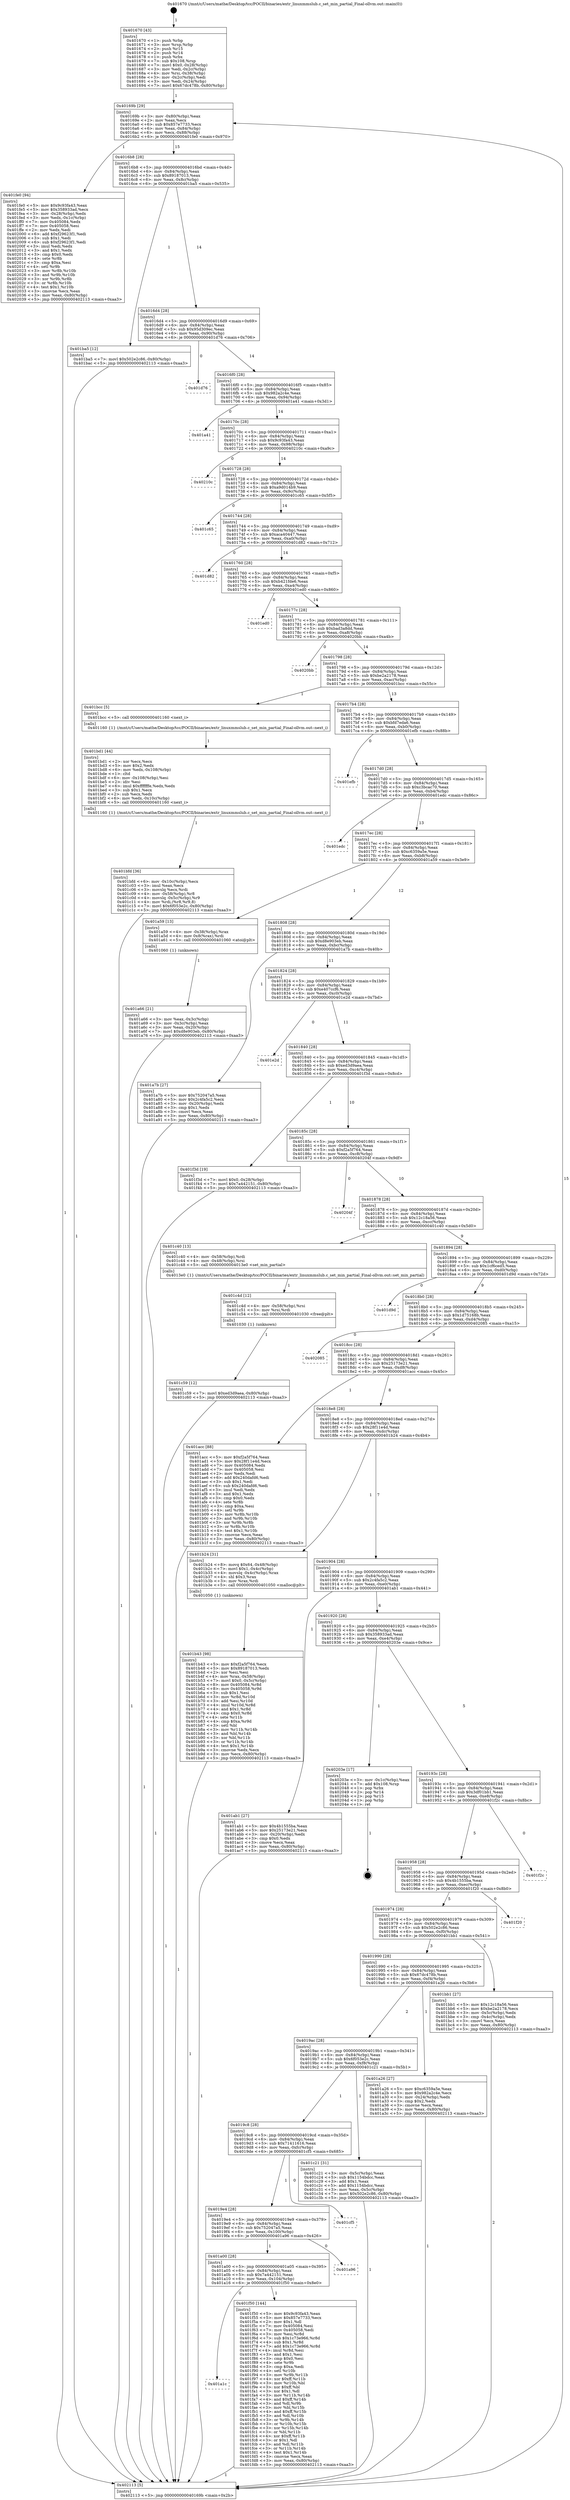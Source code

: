 digraph "0x401670" {
  label = "0x401670 (/mnt/c/Users/mathe/Desktop/tcc/POCII/binaries/extr_linuxmmslub.c_set_min_partial_Final-ollvm.out::main(0))"
  labelloc = "t"
  node[shape=record]

  Entry [label="",width=0.3,height=0.3,shape=circle,fillcolor=black,style=filled]
  "0x40169b" [label="{
     0x40169b [29]\l
     | [instrs]\l
     &nbsp;&nbsp;0x40169b \<+3\>: mov -0x80(%rbp),%eax\l
     &nbsp;&nbsp;0x40169e \<+2\>: mov %eax,%ecx\l
     &nbsp;&nbsp;0x4016a0 \<+6\>: sub $0x857e7733,%ecx\l
     &nbsp;&nbsp;0x4016a6 \<+6\>: mov %eax,-0x84(%rbp)\l
     &nbsp;&nbsp;0x4016ac \<+6\>: mov %ecx,-0x88(%rbp)\l
     &nbsp;&nbsp;0x4016b2 \<+6\>: je 0000000000401fe0 \<main+0x970\>\l
  }"]
  "0x401fe0" [label="{
     0x401fe0 [94]\l
     | [instrs]\l
     &nbsp;&nbsp;0x401fe0 \<+5\>: mov $0x9c93fa43,%eax\l
     &nbsp;&nbsp;0x401fe5 \<+5\>: mov $0x358933ad,%ecx\l
     &nbsp;&nbsp;0x401fea \<+3\>: mov -0x28(%rbp),%edx\l
     &nbsp;&nbsp;0x401fed \<+3\>: mov %edx,-0x1c(%rbp)\l
     &nbsp;&nbsp;0x401ff0 \<+7\>: mov 0x405084,%edx\l
     &nbsp;&nbsp;0x401ff7 \<+7\>: mov 0x405058,%esi\l
     &nbsp;&nbsp;0x401ffe \<+2\>: mov %edx,%edi\l
     &nbsp;&nbsp;0x402000 \<+6\>: add $0xf29623f1,%edi\l
     &nbsp;&nbsp;0x402006 \<+3\>: sub $0x1,%edi\l
     &nbsp;&nbsp;0x402009 \<+6\>: sub $0xf29623f1,%edi\l
     &nbsp;&nbsp;0x40200f \<+3\>: imul %edi,%edx\l
     &nbsp;&nbsp;0x402012 \<+3\>: and $0x1,%edx\l
     &nbsp;&nbsp;0x402015 \<+3\>: cmp $0x0,%edx\l
     &nbsp;&nbsp;0x402018 \<+4\>: sete %r8b\l
     &nbsp;&nbsp;0x40201c \<+3\>: cmp $0xa,%esi\l
     &nbsp;&nbsp;0x40201f \<+4\>: setl %r9b\l
     &nbsp;&nbsp;0x402023 \<+3\>: mov %r8b,%r10b\l
     &nbsp;&nbsp;0x402026 \<+3\>: and %r9b,%r10b\l
     &nbsp;&nbsp;0x402029 \<+3\>: xor %r9b,%r8b\l
     &nbsp;&nbsp;0x40202c \<+3\>: or %r8b,%r10b\l
     &nbsp;&nbsp;0x40202f \<+4\>: test $0x1,%r10b\l
     &nbsp;&nbsp;0x402033 \<+3\>: cmovne %ecx,%eax\l
     &nbsp;&nbsp;0x402036 \<+3\>: mov %eax,-0x80(%rbp)\l
     &nbsp;&nbsp;0x402039 \<+5\>: jmp 0000000000402113 \<main+0xaa3\>\l
  }"]
  "0x4016b8" [label="{
     0x4016b8 [28]\l
     | [instrs]\l
     &nbsp;&nbsp;0x4016b8 \<+5\>: jmp 00000000004016bd \<main+0x4d\>\l
     &nbsp;&nbsp;0x4016bd \<+6\>: mov -0x84(%rbp),%eax\l
     &nbsp;&nbsp;0x4016c3 \<+5\>: sub $0x89187013,%eax\l
     &nbsp;&nbsp;0x4016c8 \<+6\>: mov %eax,-0x8c(%rbp)\l
     &nbsp;&nbsp;0x4016ce \<+6\>: je 0000000000401ba5 \<main+0x535\>\l
  }"]
  Exit [label="",width=0.3,height=0.3,shape=circle,fillcolor=black,style=filled,peripheries=2]
  "0x401ba5" [label="{
     0x401ba5 [12]\l
     | [instrs]\l
     &nbsp;&nbsp;0x401ba5 \<+7\>: movl $0x502e2c86,-0x80(%rbp)\l
     &nbsp;&nbsp;0x401bac \<+5\>: jmp 0000000000402113 \<main+0xaa3\>\l
  }"]
  "0x4016d4" [label="{
     0x4016d4 [28]\l
     | [instrs]\l
     &nbsp;&nbsp;0x4016d4 \<+5\>: jmp 00000000004016d9 \<main+0x69\>\l
     &nbsp;&nbsp;0x4016d9 \<+6\>: mov -0x84(%rbp),%eax\l
     &nbsp;&nbsp;0x4016df \<+5\>: sub $0x95d309ec,%eax\l
     &nbsp;&nbsp;0x4016e4 \<+6\>: mov %eax,-0x90(%rbp)\l
     &nbsp;&nbsp;0x4016ea \<+6\>: je 0000000000401d76 \<main+0x706\>\l
  }"]
  "0x401a1c" [label="{
     0x401a1c\l
  }", style=dashed]
  "0x401d76" [label="{
     0x401d76\l
  }", style=dashed]
  "0x4016f0" [label="{
     0x4016f0 [28]\l
     | [instrs]\l
     &nbsp;&nbsp;0x4016f0 \<+5\>: jmp 00000000004016f5 \<main+0x85\>\l
     &nbsp;&nbsp;0x4016f5 \<+6\>: mov -0x84(%rbp),%eax\l
     &nbsp;&nbsp;0x4016fb \<+5\>: sub $0x982a2c4e,%eax\l
     &nbsp;&nbsp;0x401700 \<+6\>: mov %eax,-0x94(%rbp)\l
     &nbsp;&nbsp;0x401706 \<+6\>: je 0000000000401a41 \<main+0x3d1\>\l
  }"]
  "0x401f50" [label="{
     0x401f50 [144]\l
     | [instrs]\l
     &nbsp;&nbsp;0x401f50 \<+5\>: mov $0x9c93fa43,%eax\l
     &nbsp;&nbsp;0x401f55 \<+5\>: mov $0x857e7733,%ecx\l
     &nbsp;&nbsp;0x401f5a \<+2\>: mov $0x1,%dl\l
     &nbsp;&nbsp;0x401f5c \<+7\>: mov 0x405084,%esi\l
     &nbsp;&nbsp;0x401f63 \<+7\>: mov 0x405058,%edi\l
     &nbsp;&nbsp;0x401f6a \<+3\>: mov %esi,%r8d\l
     &nbsp;&nbsp;0x401f6d \<+7\>: sub $0x1c73e966,%r8d\l
     &nbsp;&nbsp;0x401f74 \<+4\>: sub $0x1,%r8d\l
     &nbsp;&nbsp;0x401f78 \<+7\>: add $0x1c73e966,%r8d\l
     &nbsp;&nbsp;0x401f7f \<+4\>: imul %r8d,%esi\l
     &nbsp;&nbsp;0x401f83 \<+3\>: and $0x1,%esi\l
     &nbsp;&nbsp;0x401f86 \<+3\>: cmp $0x0,%esi\l
     &nbsp;&nbsp;0x401f89 \<+4\>: sete %r9b\l
     &nbsp;&nbsp;0x401f8d \<+3\>: cmp $0xa,%edi\l
     &nbsp;&nbsp;0x401f90 \<+4\>: setl %r10b\l
     &nbsp;&nbsp;0x401f94 \<+3\>: mov %r9b,%r11b\l
     &nbsp;&nbsp;0x401f97 \<+4\>: xor $0xff,%r11b\l
     &nbsp;&nbsp;0x401f9b \<+3\>: mov %r10b,%bl\l
     &nbsp;&nbsp;0x401f9e \<+3\>: xor $0xff,%bl\l
     &nbsp;&nbsp;0x401fa1 \<+3\>: xor $0x1,%dl\l
     &nbsp;&nbsp;0x401fa4 \<+3\>: mov %r11b,%r14b\l
     &nbsp;&nbsp;0x401fa7 \<+4\>: and $0xff,%r14b\l
     &nbsp;&nbsp;0x401fab \<+3\>: and %dl,%r9b\l
     &nbsp;&nbsp;0x401fae \<+3\>: mov %bl,%r15b\l
     &nbsp;&nbsp;0x401fb1 \<+4\>: and $0xff,%r15b\l
     &nbsp;&nbsp;0x401fb5 \<+3\>: and %dl,%r10b\l
     &nbsp;&nbsp;0x401fb8 \<+3\>: or %r9b,%r14b\l
     &nbsp;&nbsp;0x401fbb \<+3\>: or %r10b,%r15b\l
     &nbsp;&nbsp;0x401fbe \<+3\>: xor %r15b,%r14b\l
     &nbsp;&nbsp;0x401fc1 \<+3\>: or %bl,%r11b\l
     &nbsp;&nbsp;0x401fc4 \<+4\>: xor $0xff,%r11b\l
     &nbsp;&nbsp;0x401fc8 \<+3\>: or $0x1,%dl\l
     &nbsp;&nbsp;0x401fcb \<+3\>: and %dl,%r11b\l
     &nbsp;&nbsp;0x401fce \<+3\>: or %r11b,%r14b\l
     &nbsp;&nbsp;0x401fd1 \<+4\>: test $0x1,%r14b\l
     &nbsp;&nbsp;0x401fd5 \<+3\>: cmovne %ecx,%eax\l
     &nbsp;&nbsp;0x401fd8 \<+3\>: mov %eax,-0x80(%rbp)\l
     &nbsp;&nbsp;0x401fdb \<+5\>: jmp 0000000000402113 \<main+0xaa3\>\l
  }"]
  "0x401a41" [label="{
     0x401a41\l
  }", style=dashed]
  "0x40170c" [label="{
     0x40170c [28]\l
     | [instrs]\l
     &nbsp;&nbsp;0x40170c \<+5\>: jmp 0000000000401711 \<main+0xa1\>\l
     &nbsp;&nbsp;0x401711 \<+6\>: mov -0x84(%rbp),%eax\l
     &nbsp;&nbsp;0x401717 \<+5\>: sub $0x9c93fa43,%eax\l
     &nbsp;&nbsp;0x40171c \<+6\>: mov %eax,-0x98(%rbp)\l
     &nbsp;&nbsp;0x401722 \<+6\>: je 000000000040210c \<main+0xa9c\>\l
  }"]
  "0x401a00" [label="{
     0x401a00 [28]\l
     | [instrs]\l
     &nbsp;&nbsp;0x401a00 \<+5\>: jmp 0000000000401a05 \<main+0x395\>\l
     &nbsp;&nbsp;0x401a05 \<+6\>: mov -0x84(%rbp),%eax\l
     &nbsp;&nbsp;0x401a0b \<+5\>: sub $0x7a442151,%eax\l
     &nbsp;&nbsp;0x401a10 \<+6\>: mov %eax,-0x104(%rbp)\l
     &nbsp;&nbsp;0x401a16 \<+6\>: je 0000000000401f50 \<main+0x8e0\>\l
  }"]
  "0x40210c" [label="{
     0x40210c\l
  }", style=dashed]
  "0x401728" [label="{
     0x401728 [28]\l
     | [instrs]\l
     &nbsp;&nbsp;0x401728 \<+5\>: jmp 000000000040172d \<main+0xbd\>\l
     &nbsp;&nbsp;0x40172d \<+6\>: mov -0x84(%rbp),%eax\l
     &nbsp;&nbsp;0x401733 \<+5\>: sub $0xa9d014b9,%eax\l
     &nbsp;&nbsp;0x401738 \<+6\>: mov %eax,-0x9c(%rbp)\l
     &nbsp;&nbsp;0x40173e \<+6\>: je 0000000000401c65 \<main+0x5f5\>\l
  }"]
  "0x401a96" [label="{
     0x401a96\l
  }", style=dashed]
  "0x401c65" [label="{
     0x401c65\l
  }", style=dashed]
  "0x401744" [label="{
     0x401744 [28]\l
     | [instrs]\l
     &nbsp;&nbsp;0x401744 \<+5\>: jmp 0000000000401749 \<main+0xd9\>\l
     &nbsp;&nbsp;0x401749 \<+6\>: mov -0x84(%rbp),%eax\l
     &nbsp;&nbsp;0x40174f \<+5\>: sub $0xaca40447,%eax\l
     &nbsp;&nbsp;0x401754 \<+6\>: mov %eax,-0xa0(%rbp)\l
     &nbsp;&nbsp;0x40175a \<+6\>: je 0000000000401d82 \<main+0x712\>\l
  }"]
  "0x4019e4" [label="{
     0x4019e4 [28]\l
     | [instrs]\l
     &nbsp;&nbsp;0x4019e4 \<+5\>: jmp 00000000004019e9 \<main+0x379\>\l
     &nbsp;&nbsp;0x4019e9 \<+6\>: mov -0x84(%rbp),%eax\l
     &nbsp;&nbsp;0x4019ef \<+5\>: sub $0x752047a5,%eax\l
     &nbsp;&nbsp;0x4019f4 \<+6\>: mov %eax,-0x100(%rbp)\l
     &nbsp;&nbsp;0x4019fa \<+6\>: je 0000000000401a96 \<main+0x426\>\l
  }"]
  "0x401d82" [label="{
     0x401d82\l
  }", style=dashed]
  "0x401760" [label="{
     0x401760 [28]\l
     | [instrs]\l
     &nbsp;&nbsp;0x401760 \<+5\>: jmp 0000000000401765 \<main+0xf5\>\l
     &nbsp;&nbsp;0x401765 \<+6\>: mov -0x84(%rbp),%eax\l
     &nbsp;&nbsp;0x40176b \<+5\>: sub $0xb421fde6,%eax\l
     &nbsp;&nbsp;0x401770 \<+6\>: mov %eax,-0xa4(%rbp)\l
     &nbsp;&nbsp;0x401776 \<+6\>: je 0000000000401ed0 \<main+0x860\>\l
  }"]
  "0x401cf5" [label="{
     0x401cf5\l
  }", style=dashed]
  "0x401ed0" [label="{
     0x401ed0\l
  }", style=dashed]
  "0x40177c" [label="{
     0x40177c [28]\l
     | [instrs]\l
     &nbsp;&nbsp;0x40177c \<+5\>: jmp 0000000000401781 \<main+0x111\>\l
     &nbsp;&nbsp;0x401781 \<+6\>: mov -0x84(%rbp),%eax\l
     &nbsp;&nbsp;0x401787 \<+5\>: sub $0xbad3a8dd,%eax\l
     &nbsp;&nbsp;0x40178c \<+6\>: mov %eax,-0xa8(%rbp)\l
     &nbsp;&nbsp;0x401792 \<+6\>: je 00000000004020bb \<main+0xa4b\>\l
  }"]
  "0x401c59" [label="{
     0x401c59 [12]\l
     | [instrs]\l
     &nbsp;&nbsp;0x401c59 \<+7\>: movl $0xed3d9aea,-0x80(%rbp)\l
     &nbsp;&nbsp;0x401c60 \<+5\>: jmp 0000000000402113 \<main+0xaa3\>\l
  }"]
  "0x4020bb" [label="{
     0x4020bb\l
  }", style=dashed]
  "0x401798" [label="{
     0x401798 [28]\l
     | [instrs]\l
     &nbsp;&nbsp;0x401798 \<+5\>: jmp 000000000040179d \<main+0x12d\>\l
     &nbsp;&nbsp;0x40179d \<+6\>: mov -0x84(%rbp),%eax\l
     &nbsp;&nbsp;0x4017a3 \<+5\>: sub $0xbe2a2178,%eax\l
     &nbsp;&nbsp;0x4017a8 \<+6\>: mov %eax,-0xac(%rbp)\l
     &nbsp;&nbsp;0x4017ae \<+6\>: je 0000000000401bcc \<main+0x55c\>\l
  }"]
  "0x401c4d" [label="{
     0x401c4d [12]\l
     | [instrs]\l
     &nbsp;&nbsp;0x401c4d \<+4\>: mov -0x58(%rbp),%rsi\l
     &nbsp;&nbsp;0x401c51 \<+3\>: mov %rsi,%rdi\l
     &nbsp;&nbsp;0x401c54 \<+5\>: call 0000000000401030 \<free@plt\>\l
     | [calls]\l
     &nbsp;&nbsp;0x401030 \{1\} (unknown)\l
  }"]
  "0x401bcc" [label="{
     0x401bcc [5]\l
     | [instrs]\l
     &nbsp;&nbsp;0x401bcc \<+5\>: call 0000000000401160 \<next_i\>\l
     | [calls]\l
     &nbsp;&nbsp;0x401160 \{1\} (/mnt/c/Users/mathe/Desktop/tcc/POCII/binaries/extr_linuxmmslub.c_set_min_partial_Final-ollvm.out::next_i)\l
  }"]
  "0x4017b4" [label="{
     0x4017b4 [28]\l
     | [instrs]\l
     &nbsp;&nbsp;0x4017b4 \<+5\>: jmp 00000000004017b9 \<main+0x149\>\l
     &nbsp;&nbsp;0x4017b9 \<+6\>: mov -0x84(%rbp),%eax\l
     &nbsp;&nbsp;0x4017bf \<+5\>: sub $0xbfd7eda6,%eax\l
     &nbsp;&nbsp;0x4017c4 \<+6\>: mov %eax,-0xb0(%rbp)\l
     &nbsp;&nbsp;0x4017ca \<+6\>: je 0000000000401efb \<main+0x88b\>\l
  }"]
  "0x4019c8" [label="{
     0x4019c8 [28]\l
     | [instrs]\l
     &nbsp;&nbsp;0x4019c8 \<+5\>: jmp 00000000004019cd \<main+0x35d\>\l
     &nbsp;&nbsp;0x4019cd \<+6\>: mov -0x84(%rbp),%eax\l
     &nbsp;&nbsp;0x4019d3 \<+5\>: sub $0x71411616,%eax\l
     &nbsp;&nbsp;0x4019d8 \<+6\>: mov %eax,-0xfc(%rbp)\l
     &nbsp;&nbsp;0x4019de \<+6\>: je 0000000000401cf5 \<main+0x685\>\l
  }"]
  "0x401efb" [label="{
     0x401efb\l
  }", style=dashed]
  "0x4017d0" [label="{
     0x4017d0 [28]\l
     | [instrs]\l
     &nbsp;&nbsp;0x4017d0 \<+5\>: jmp 00000000004017d5 \<main+0x165\>\l
     &nbsp;&nbsp;0x4017d5 \<+6\>: mov -0x84(%rbp),%eax\l
     &nbsp;&nbsp;0x4017db \<+5\>: sub $0xc3bcac70,%eax\l
     &nbsp;&nbsp;0x4017e0 \<+6\>: mov %eax,-0xb4(%rbp)\l
     &nbsp;&nbsp;0x4017e6 \<+6\>: je 0000000000401edc \<main+0x86c\>\l
  }"]
  "0x401c21" [label="{
     0x401c21 [31]\l
     | [instrs]\l
     &nbsp;&nbsp;0x401c21 \<+3\>: mov -0x5c(%rbp),%eax\l
     &nbsp;&nbsp;0x401c24 \<+5\>: sub $0x1154bdcc,%eax\l
     &nbsp;&nbsp;0x401c29 \<+3\>: add $0x1,%eax\l
     &nbsp;&nbsp;0x401c2c \<+5\>: add $0x1154bdcc,%eax\l
     &nbsp;&nbsp;0x401c31 \<+3\>: mov %eax,-0x5c(%rbp)\l
     &nbsp;&nbsp;0x401c34 \<+7\>: movl $0x502e2c86,-0x80(%rbp)\l
     &nbsp;&nbsp;0x401c3b \<+5\>: jmp 0000000000402113 \<main+0xaa3\>\l
  }"]
  "0x401edc" [label="{
     0x401edc\l
  }", style=dashed]
  "0x4017ec" [label="{
     0x4017ec [28]\l
     | [instrs]\l
     &nbsp;&nbsp;0x4017ec \<+5\>: jmp 00000000004017f1 \<main+0x181\>\l
     &nbsp;&nbsp;0x4017f1 \<+6\>: mov -0x84(%rbp),%eax\l
     &nbsp;&nbsp;0x4017f7 \<+5\>: sub $0xc6359a5e,%eax\l
     &nbsp;&nbsp;0x4017fc \<+6\>: mov %eax,-0xb8(%rbp)\l
     &nbsp;&nbsp;0x401802 \<+6\>: je 0000000000401a59 \<main+0x3e9\>\l
  }"]
  "0x401bfd" [label="{
     0x401bfd [36]\l
     | [instrs]\l
     &nbsp;&nbsp;0x401bfd \<+6\>: mov -0x10c(%rbp),%ecx\l
     &nbsp;&nbsp;0x401c03 \<+3\>: imul %eax,%ecx\l
     &nbsp;&nbsp;0x401c06 \<+3\>: movslq %ecx,%rdi\l
     &nbsp;&nbsp;0x401c09 \<+4\>: mov -0x58(%rbp),%r8\l
     &nbsp;&nbsp;0x401c0d \<+4\>: movslq -0x5c(%rbp),%r9\l
     &nbsp;&nbsp;0x401c11 \<+4\>: mov %rdi,(%r8,%r9,8)\l
     &nbsp;&nbsp;0x401c15 \<+7\>: movl $0x6f053e2c,-0x80(%rbp)\l
     &nbsp;&nbsp;0x401c1c \<+5\>: jmp 0000000000402113 \<main+0xaa3\>\l
  }"]
  "0x401a59" [label="{
     0x401a59 [13]\l
     | [instrs]\l
     &nbsp;&nbsp;0x401a59 \<+4\>: mov -0x38(%rbp),%rax\l
     &nbsp;&nbsp;0x401a5d \<+4\>: mov 0x8(%rax),%rdi\l
     &nbsp;&nbsp;0x401a61 \<+5\>: call 0000000000401060 \<atoi@plt\>\l
     | [calls]\l
     &nbsp;&nbsp;0x401060 \{1\} (unknown)\l
  }"]
  "0x401808" [label="{
     0x401808 [28]\l
     | [instrs]\l
     &nbsp;&nbsp;0x401808 \<+5\>: jmp 000000000040180d \<main+0x19d\>\l
     &nbsp;&nbsp;0x40180d \<+6\>: mov -0x84(%rbp),%eax\l
     &nbsp;&nbsp;0x401813 \<+5\>: sub $0xd8e903eb,%eax\l
     &nbsp;&nbsp;0x401818 \<+6\>: mov %eax,-0xbc(%rbp)\l
     &nbsp;&nbsp;0x40181e \<+6\>: je 0000000000401a7b \<main+0x40b\>\l
  }"]
  "0x401bd1" [label="{
     0x401bd1 [44]\l
     | [instrs]\l
     &nbsp;&nbsp;0x401bd1 \<+2\>: xor %ecx,%ecx\l
     &nbsp;&nbsp;0x401bd3 \<+5\>: mov $0x2,%edx\l
     &nbsp;&nbsp;0x401bd8 \<+6\>: mov %edx,-0x108(%rbp)\l
     &nbsp;&nbsp;0x401bde \<+1\>: cltd\l
     &nbsp;&nbsp;0x401bdf \<+6\>: mov -0x108(%rbp),%esi\l
     &nbsp;&nbsp;0x401be5 \<+2\>: idiv %esi\l
     &nbsp;&nbsp;0x401be7 \<+6\>: imul $0xfffffffe,%edx,%edx\l
     &nbsp;&nbsp;0x401bed \<+3\>: sub $0x1,%ecx\l
     &nbsp;&nbsp;0x401bf0 \<+2\>: sub %ecx,%edx\l
     &nbsp;&nbsp;0x401bf2 \<+6\>: mov %edx,-0x10c(%rbp)\l
     &nbsp;&nbsp;0x401bf8 \<+5\>: call 0000000000401160 \<next_i\>\l
     | [calls]\l
     &nbsp;&nbsp;0x401160 \{1\} (/mnt/c/Users/mathe/Desktop/tcc/POCII/binaries/extr_linuxmmslub.c_set_min_partial_Final-ollvm.out::next_i)\l
  }"]
  "0x401a7b" [label="{
     0x401a7b [27]\l
     | [instrs]\l
     &nbsp;&nbsp;0x401a7b \<+5\>: mov $0x752047a5,%eax\l
     &nbsp;&nbsp;0x401a80 \<+5\>: mov $0x2c4fa5c2,%ecx\l
     &nbsp;&nbsp;0x401a85 \<+3\>: mov -0x20(%rbp),%edx\l
     &nbsp;&nbsp;0x401a88 \<+3\>: cmp $0x1,%edx\l
     &nbsp;&nbsp;0x401a8b \<+3\>: cmovl %ecx,%eax\l
     &nbsp;&nbsp;0x401a8e \<+3\>: mov %eax,-0x80(%rbp)\l
     &nbsp;&nbsp;0x401a91 \<+5\>: jmp 0000000000402113 \<main+0xaa3\>\l
  }"]
  "0x401824" [label="{
     0x401824 [28]\l
     | [instrs]\l
     &nbsp;&nbsp;0x401824 \<+5\>: jmp 0000000000401829 \<main+0x1b9\>\l
     &nbsp;&nbsp;0x401829 \<+6\>: mov -0x84(%rbp),%eax\l
     &nbsp;&nbsp;0x40182f \<+5\>: sub $0xe407ccf6,%eax\l
     &nbsp;&nbsp;0x401834 \<+6\>: mov %eax,-0xc0(%rbp)\l
     &nbsp;&nbsp;0x40183a \<+6\>: je 0000000000401e2d \<main+0x7bd\>\l
  }"]
  "0x401b43" [label="{
     0x401b43 [98]\l
     | [instrs]\l
     &nbsp;&nbsp;0x401b43 \<+5\>: mov $0xf2a5f764,%ecx\l
     &nbsp;&nbsp;0x401b48 \<+5\>: mov $0x89187013,%edx\l
     &nbsp;&nbsp;0x401b4d \<+2\>: xor %esi,%esi\l
     &nbsp;&nbsp;0x401b4f \<+4\>: mov %rax,-0x58(%rbp)\l
     &nbsp;&nbsp;0x401b53 \<+7\>: movl $0x0,-0x5c(%rbp)\l
     &nbsp;&nbsp;0x401b5a \<+8\>: mov 0x405084,%r8d\l
     &nbsp;&nbsp;0x401b62 \<+8\>: mov 0x405058,%r9d\l
     &nbsp;&nbsp;0x401b6a \<+3\>: sub $0x1,%esi\l
     &nbsp;&nbsp;0x401b6d \<+3\>: mov %r8d,%r10d\l
     &nbsp;&nbsp;0x401b70 \<+3\>: add %esi,%r10d\l
     &nbsp;&nbsp;0x401b73 \<+4\>: imul %r10d,%r8d\l
     &nbsp;&nbsp;0x401b77 \<+4\>: and $0x1,%r8d\l
     &nbsp;&nbsp;0x401b7b \<+4\>: cmp $0x0,%r8d\l
     &nbsp;&nbsp;0x401b7f \<+4\>: sete %r11b\l
     &nbsp;&nbsp;0x401b83 \<+4\>: cmp $0xa,%r9d\l
     &nbsp;&nbsp;0x401b87 \<+3\>: setl %bl\l
     &nbsp;&nbsp;0x401b8a \<+3\>: mov %r11b,%r14b\l
     &nbsp;&nbsp;0x401b8d \<+3\>: and %bl,%r14b\l
     &nbsp;&nbsp;0x401b90 \<+3\>: xor %bl,%r11b\l
     &nbsp;&nbsp;0x401b93 \<+3\>: or %r11b,%r14b\l
     &nbsp;&nbsp;0x401b96 \<+4\>: test $0x1,%r14b\l
     &nbsp;&nbsp;0x401b9a \<+3\>: cmovne %edx,%ecx\l
     &nbsp;&nbsp;0x401b9d \<+3\>: mov %ecx,-0x80(%rbp)\l
     &nbsp;&nbsp;0x401ba0 \<+5\>: jmp 0000000000402113 \<main+0xaa3\>\l
  }"]
  "0x401e2d" [label="{
     0x401e2d\l
  }", style=dashed]
  "0x401840" [label="{
     0x401840 [28]\l
     | [instrs]\l
     &nbsp;&nbsp;0x401840 \<+5\>: jmp 0000000000401845 \<main+0x1d5\>\l
     &nbsp;&nbsp;0x401845 \<+6\>: mov -0x84(%rbp),%eax\l
     &nbsp;&nbsp;0x40184b \<+5\>: sub $0xed3d9aea,%eax\l
     &nbsp;&nbsp;0x401850 \<+6\>: mov %eax,-0xc4(%rbp)\l
     &nbsp;&nbsp;0x401856 \<+6\>: je 0000000000401f3d \<main+0x8cd\>\l
  }"]
  "0x401a66" [label="{
     0x401a66 [21]\l
     | [instrs]\l
     &nbsp;&nbsp;0x401a66 \<+3\>: mov %eax,-0x3c(%rbp)\l
     &nbsp;&nbsp;0x401a69 \<+3\>: mov -0x3c(%rbp),%eax\l
     &nbsp;&nbsp;0x401a6c \<+3\>: mov %eax,-0x20(%rbp)\l
     &nbsp;&nbsp;0x401a6f \<+7\>: movl $0xd8e903eb,-0x80(%rbp)\l
     &nbsp;&nbsp;0x401a76 \<+5\>: jmp 0000000000402113 \<main+0xaa3\>\l
  }"]
  "0x401f3d" [label="{
     0x401f3d [19]\l
     | [instrs]\l
     &nbsp;&nbsp;0x401f3d \<+7\>: movl $0x0,-0x28(%rbp)\l
     &nbsp;&nbsp;0x401f44 \<+7\>: movl $0x7a442151,-0x80(%rbp)\l
     &nbsp;&nbsp;0x401f4b \<+5\>: jmp 0000000000402113 \<main+0xaa3\>\l
  }"]
  "0x40185c" [label="{
     0x40185c [28]\l
     | [instrs]\l
     &nbsp;&nbsp;0x40185c \<+5\>: jmp 0000000000401861 \<main+0x1f1\>\l
     &nbsp;&nbsp;0x401861 \<+6\>: mov -0x84(%rbp),%eax\l
     &nbsp;&nbsp;0x401867 \<+5\>: sub $0xf2a5f764,%eax\l
     &nbsp;&nbsp;0x40186c \<+6\>: mov %eax,-0xc8(%rbp)\l
     &nbsp;&nbsp;0x401872 \<+6\>: je 000000000040204f \<main+0x9df\>\l
  }"]
  "0x401670" [label="{
     0x401670 [43]\l
     | [instrs]\l
     &nbsp;&nbsp;0x401670 \<+1\>: push %rbp\l
     &nbsp;&nbsp;0x401671 \<+3\>: mov %rsp,%rbp\l
     &nbsp;&nbsp;0x401674 \<+2\>: push %r15\l
     &nbsp;&nbsp;0x401676 \<+2\>: push %r14\l
     &nbsp;&nbsp;0x401678 \<+1\>: push %rbx\l
     &nbsp;&nbsp;0x401679 \<+7\>: sub $0x108,%rsp\l
     &nbsp;&nbsp;0x401680 \<+7\>: movl $0x0,-0x28(%rbp)\l
     &nbsp;&nbsp;0x401687 \<+3\>: mov %edi,-0x2c(%rbp)\l
     &nbsp;&nbsp;0x40168a \<+4\>: mov %rsi,-0x38(%rbp)\l
     &nbsp;&nbsp;0x40168e \<+3\>: mov -0x2c(%rbp),%edi\l
     &nbsp;&nbsp;0x401691 \<+3\>: mov %edi,-0x24(%rbp)\l
     &nbsp;&nbsp;0x401694 \<+7\>: movl $0x67dc478b,-0x80(%rbp)\l
  }"]
  "0x40204f" [label="{
     0x40204f\l
  }", style=dashed]
  "0x401878" [label="{
     0x401878 [28]\l
     | [instrs]\l
     &nbsp;&nbsp;0x401878 \<+5\>: jmp 000000000040187d \<main+0x20d\>\l
     &nbsp;&nbsp;0x40187d \<+6\>: mov -0x84(%rbp),%eax\l
     &nbsp;&nbsp;0x401883 \<+5\>: sub $0x12c18a56,%eax\l
     &nbsp;&nbsp;0x401888 \<+6\>: mov %eax,-0xcc(%rbp)\l
     &nbsp;&nbsp;0x40188e \<+6\>: je 0000000000401c40 \<main+0x5d0\>\l
  }"]
  "0x402113" [label="{
     0x402113 [5]\l
     | [instrs]\l
     &nbsp;&nbsp;0x402113 \<+5\>: jmp 000000000040169b \<main+0x2b\>\l
  }"]
  "0x401c40" [label="{
     0x401c40 [13]\l
     | [instrs]\l
     &nbsp;&nbsp;0x401c40 \<+4\>: mov -0x58(%rbp),%rdi\l
     &nbsp;&nbsp;0x401c44 \<+4\>: mov -0x48(%rbp),%rsi\l
     &nbsp;&nbsp;0x401c48 \<+5\>: call 00000000004013e0 \<set_min_partial\>\l
     | [calls]\l
     &nbsp;&nbsp;0x4013e0 \{1\} (/mnt/c/Users/mathe/Desktop/tcc/POCII/binaries/extr_linuxmmslub.c_set_min_partial_Final-ollvm.out::set_min_partial)\l
  }"]
  "0x401894" [label="{
     0x401894 [28]\l
     | [instrs]\l
     &nbsp;&nbsp;0x401894 \<+5\>: jmp 0000000000401899 \<main+0x229\>\l
     &nbsp;&nbsp;0x401899 \<+6\>: mov -0x84(%rbp),%eax\l
     &nbsp;&nbsp;0x40189f \<+5\>: sub $0x1cf6ced5,%eax\l
     &nbsp;&nbsp;0x4018a4 \<+6\>: mov %eax,-0xd0(%rbp)\l
     &nbsp;&nbsp;0x4018aa \<+6\>: je 0000000000401d9d \<main+0x72d\>\l
  }"]
  "0x4019ac" [label="{
     0x4019ac [28]\l
     | [instrs]\l
     &nbsp;&nbsp;0x4019ac \<+5\>: jmp 00000000004019b1 \<main+0x341\>\l
     &nbsp;&nbsp;0x4019b1 \<+6\>: mov -0x84(%rbp),%eax\l
     &nbsp;&nbsp;0x4019b7 \<+5\>: sub $0x6f053e2c,%eax\l
     &nbsp;&nbsp;0x4019bc \<+6\>: mov %eax,-0xf8(%rbp)\l
     &nbsp;&nbsp;0x4019c2 \<+6\>: je 0000000000401c21 \<main+0x5b1\>\l
  }"]
  "0x401d9d" [label="{
     0x401d9d\l
  }", style=dashed]
  "0x4018b0" [label="{
     0x4018b0 [28]\l
     | [instrs]\l
     &nbsp;&nbsp;0x4018b0 \<+5\>: jmp 00000000004018b5 \<main+0x245\>\l
     &nbsp;&nbsp;0x4018b5 \<+6\>: mov -0x84(%rbp),%eax\l
     &nbsp;&nbsp;0x4018bb \<+5\>: sub $0x1d75168b,%eax\l
     &nbsp;&nbsp;0x4018c0 \<+6\>: mov %eax,-0xd4(%rbp)\l
     &nbsp;&nbsp;0x4018c6 \<+6\>: je 0000000000402085 \<main+0xa15\>\l
  }"]
  "0x401a26" [label="{
     0x401a26 [27]\l
     | [instrs]\l
     &nbsp;&nbsp;0x401a26 \<+5\>: mov $0xc6359a5e,%eax\l
     &nbsp;&nbsp;0x401a2b \<+5\>: mov $0x982a2c4e,%ecx\l
     &nbsp;&nbsp;0x401a30 \<+3\>: mov -0x24(%rbp),%edx\l
     &nbsp;&nbsp;0x401a33 \<+3\>: cmp $0x2,%edx\l
     &nbsp;&nbsp;0x401a36 \<+3\>: cmovne %ecx,%eax\l
     &nbsp;&nbsp;0x401a39 \<+3\>: mov %eax,-0x80(%rbp)\l
     &nbsp;&nbsp;0x401a3c \<+5\>: jmp 0000000000402113 \<main+0xaa3\>\l
  }"]
  "0x402085" [label="{
     0x402085\l
  }", style=dashed]
  "0x4018cc" [label="{
     0x4018cc [28]\l
     | [instrs]\l
     &nbsp;&nbsp;0x4018cc \<+5\>: jmp 00000000004018d1 \<main+0x261\>\l
     &nbsp;&nbsp;0x4018d1 \<+6\>: mov -0x84(%rbp),%eax\l
     &nbsp;&nbsp;0x4018d7 \<+5\>: sub $0x25173e21,%eax\l
     &nbsp;&nbsp;0x4018dc \<+6\>: mov %eax,-0xd8(%rbp)\l
     &nbsp;&nbsp;0x4018e2 \<+6\>: je 0000000000401acc \<main+0x45c\>\l
  }"]
  "0x401990" [label="{
     0x401990 [28]\l
     | [instrs]\l
     &nbsp;&nbsp;0x401990 \<+5\>: jmp 0000000000401995 \<main+0x325\>\l
     &nbsp;&nbsp;0x401995 \<+6\>: mov -0x84(%rbp),%eax\l
     &nbsp;&nbsp;0x40199b \<+5\>: sub $0x67dc478b,%eax\l
     &nbsp;&nbsp;0x4019a0 \<+6\>: mov %eax,-0xf4(%rbp)\l
     &nbsp;&nbsp;0x4019a6 \<+6\>: je 0000000000401a26 \<main+0x3b6\>\l
  }"]
  "0x401acc" [label="{
     0x401acc [88]\l
     | [instrs]\l
     &nbsp;&nbsp;0x401acc \<+5\>: mov $0xf2a5f764,%eax\l
     &nbsp;&nbsp;0x401ad1 \<+5\>: mov $0x28f11e4d,%ecx\l
     &nbsp;&nbsp;0x401ad6 \<+7\>: mov 0x405084,%edx\l
     &nbsp;&nbsp;0x401add \<+7\>: mov 0x405058,%esi\l
     &nbsp;&nbsp;0x401ae4 \<+2\>: mov %edx,%edi\l
     &nbsp;&nbsp;0x401ae6 \<+6\>: add $0x240dafd6,%edi\l
     &nbsp;&nbsp;0x401aec \<+3\>: sub $0x1,%edi\l
     &nbsp;&nbsp;0x401aef \<+6\>: sub $0x240dafd6,%edi\l
     &nbsp;&nbsp;0x401af5 \<+3\>: imul %edi,%edx\l
     &nbsp;&nbsp;0x401af8 \<+3\>: and $0x1,%edx\l
     &nbsp;&nbsp;0x401afb \<+3\>: cmp $0x0,%edx\l
     &nbsp;&nbsp;0x401afe \<+4\>: sete %r8b\l
     &nbsp;&nbsp;0x401b02 \<+3\>: cmp $0xa,%esi\l
     &nbsp;&nbsp;0x401b05 \<+4\>: setl %r9b\l
     &nbsp;&nbsp;0x401b09 \<+3\>: mov %r8b,%r10b\l
     &nbsp;&nbsp;0x401b0c \<+3\>: and %r9b,%r10b\l
     &nbsp;&nbsp;0x401b0f \<+3\>: xor %r9b,%r8b\l
     &nbsp;&nbsp;0x401b12 \<+3\>: or %r8b,%r10b\l
     &nbsp;&nbsp;0x401b15 \<+4\>: test $0x1,%r10b\l
     &nbsp;&nbsp;0x401b19 \<+3\>: cmovne %ecx,%eax\l
     &nbsp;&nbsp;0x401b1c \<+3\>: mov %eax,-0x80(%rbp)\l
     &nbsp;&nbsp;0x401b1f \<+5\>: jmp 0000000000402113 \<main+0xaa3\>\l
  }"]
  "0x4018e8" [label="{
     0x4018e8 [28]\l
     | [instrs]\l
     &nbsp;&nbsp;0x4018e8 \<+5\>: jmp 00000000004018ed \<main+0x27d\>\l
     &nbsp;&nbsp;0x4018ed \<+6\>: mov -0x84(%rbp),%eax\l
     &nbsp;&nbsp;0x4018f3 \<+5\>: sub $0x28f11e4d,%eax\l
     &nbsp;&nbsp;0x4018f8 \<+6\>: mov %eax,-0xdc(%rbp)\l
     &nbsp;&nbsp;0x4018fe \<+6\>: je 0000000000401b24 \<main+0x4b4\>\l
  }"]
  "0x401bb1" [label="{
     0x401bb1 [27]\l
     | [instrs]\l
     &nbsp;&nbsp;0x401bb1 \<+5\>: mov $0x12c18a56,%eax\l
     &nbsp;&nbsp;0x401bb6 \<+5\>: mov $0xbe2a2178,%ecx\l
     &nbsp;&nbsp;0x401bbb \<+3\>: mov -0x5c(%rbp),%edx\l
     &nbsp;&nbsp;0x401bbe \<+3\>: cmp -0x4c(%rbp),%edx\l
     &nbsp;&nbsp;0x401bc1 \<+3\>: cmovl %ecx,%eax\l
     &nbsp;&nbsp;0x401bc4 \<+3\>: mov %eax,-0x80(%rbp)\l
     &nbsp;&nbsp;0x401bc7 \<+5\>: jmp 0000000000402113 \<main+0xaa3\>\l
  }"]
  "0x401b24" [label="{
     0x401b24 [31]\l
     | [instrs]\l
     &nbsp;&nbsp;0x401b24 \<+8\>: movq $0x64,-0x48(%rbp)\l
     &nbsp;&nbsp;0x401b2c \<+7\>: movl $0x1,-0x4c(%rbp)\l
     &nbsp;&nbsp;0x401b33 \<+4\>: movslq -0x4c(%rbp),%rax\l
     &nbsp;&nbsp;0x401b37 \<+4\>: shl $0x3,%rax\l
     &nbsp;&nbsp;0x401b3b \<+3\>: mov %rax,%rdi\l
     &nbsp;&nbsp;0x401b3e \<+5\>: call 0000000000401050 \<malloc@plt\>\l
     | [calls]\l
     &nbsp;&nbsp;0x401050 \{1\} (unknown)\l
  }"]
  "0x401904" [label="{
     0x401904 [28]\l
     | [instrs]\l
     &nbsp;&nbsp;0x401904 \<+5\>: jmp 0000000000401909 \<main+0x299\>\l
     &nbsp;&nbsp;0x401909 \<+6\>: mov -0x84(%rbp),%eax\l
     &nbsp;&nbsp;0x40190f \<+5\>: sub $0x2c4fa5c2,%eax\l
     &nbsp;&nbsp;0x401914 \<+6\>: mov %eax,-0xe0(%rbp)\l
     &nbsp;&nbsp;0x40191a \<+6\>: je 0000000000401ab1 \<main+0x441\>\l
  }"]
  "0x401974" [label="{
     0x401974 [28]\l
     | [instrs]\l
     &nbsp;&nbsp;0x401974 \<+5\>: jmp 0000000000401979 \<main+0x309\>\l
     &nbsp;&nbsp;0x401979 \<+6\>: mov -0x84(%rbp),%eax\l
     &nbsp;&nbsp;0x40197f \<+5\>: sub $0x502e2c86,%eax\l
     &nbsp;&nbsp;0x401984 \<+6\>: mov %eax,-0xf0(%rbp)\l
     &nbsp;&nbsp;0x40198a \<+6\>: je 0000000000401bb1 \<main+0x541\>\l
  }"]
  "0x401ab1" [label="{
     0x401ab1 [27]\l
     | [instrs]\l
     &nbsp;&nbsp;0x401ab1 \<+5\>: mov $0x4b1555ba,%eax\l
     &nbsp;&nbsp;0x401ab6 \<+5\>: mov $0x25173e21,%ecx\l
     &nbsp;&nbsp;0x401abb \<+3\>: mov -0x20(%rbp),%edx\l
     &nbsp;&nbsp;0x401abe \<+3\>: cmp $0x0,%edx\l
     &nbsp;&nbsp;0x401ac1 \<+3\>: cmove %ecx,%eax\l
     &nbsp;&nbsp;0x401ac4 \<+3\>: mov %eax,-0x80(%rbp)\l
     &nbsp;&nbsp;0x401ac7 \<+5\>: jmp 0000000000402113 \<main+0xaa3\>\l
  }"]
  "0x401920" [label="{
     0x401920 [28]\l
     | [instrs]\l
     &nbsp;&nbsp;0x401920 \<+5\>: jmp 0000000000401925 \<main+0x2b5\>\l
     &nbsp;&nbsp;0x401925 \<+6\>: mov -0x84(%rbp),%eax\l
     &nbsp;&nbsp;0x40192b \<+5\>: sub $0x358933ad,%eax\l
     &nbsp;&nbsp;0x401930 \<+6\>: mov %eax,-0xe4(%rbp)\l
     &nbsp;&nbsp;0x401936 \<+6\>: je 000000000040203e \<main+0x9ce\>\l
  }"]
  "0x401f20" [label="{
     0x401f20\l
  }", style=dashed]
  "0x40203e" [label="{
     0x40203e [17]\l
     | [instrs]\l
     &nbsp;&nbsp;0x40203e \<+3\>: mov -0x1c(%rbp),%eax\l
     &nbsp;&nbsp;0x402041 \<+7\>: add $0x108,%rsp\l
     &nbsp;&nbsp;0x402048 \<+1\>: pop %rbx\l
     &nbsp;&nbsp;0x402049 \<+2\>: pop %r14\l
     &nbsp;&nbsp;0x40204b \<+2\>: pop %r15\l
     &nbsp;&nbsp;0x40204d \<+1\>: pop %rbp\l
     &nbsp;&nbsp;0x40204e \<+1\>: ret\l
  }"]
  "0x40193c" [label="{
     0x40193c [28]\l
     | [instrs]\l
     &nbsp;&nbsp;0x40193c \<+5\>: jmp 0000000000401941 \<main+0x2d1\>\l
     &nbsp;&nbsp;0x401941 \<+6\>: mov -0x84(%rbp),%eax\l
     &nbsp;&nbsp;0x401947 \<+5\>: sub $0x3df01bb1,%eax\l
     &nbsp;&nbsp;0x40194c \<+6\>: mov %eax,-0xe8(%rbp)\l
     &nbsp;&nbsp;0x401952 \<+6\>: je 0000000000401f2c \<main+0x8bc\>\l
  }"]
  "0x401958" [label="{
     0x401958 [28]\l
     | [instrs]\l
     &nbsp;&nbsp;0x401958 \<+5\>: jmp 000000000040195d \<main+0x2ed\>\l
     &nbsp;&nbsp;0x40195d \<+6\>: mov -0x84(%rbp),%eax\l
     &nbsp;&nbsp;0x401963 \<+5\>: sub $0x4b1555ba,%eax\l
     &nbsp;&nbsp;0x401968 \<+6\>: mov %eax,-0xec(%rbp)\l
     &nbsp;&nbsp;0x40196e \<+6\>: je 0000000000401f20 \<main+0x8b0\>\l
  }"]
  "0x401f2c" [label="{
     0x401f2c\l
  }", style=dashed]
  Entry -> "0x401670" [label=" 1"]
  "0x40169b" -> "0x401fe0" [label=" 1"]
  "0x40169b" -> "0x4016b8" [label=" 15"]
  "0x40203e" -> Exit [label=" 1"]
  "0x4016b8" -> "0x401ba5" [label=" 1"]
  "0x4016b8" -> "0x4016d4" [label=" 14"]
  "0x401fe0" -> "0x402113" [label=" 1"]
  "0x4016d4" -> "0x401d76" [label=" 0"]
  "0x4016d4" -> "0x4016f0" [label=" 14"]
  "0x401f50" -> "0x402113" [label=" 1"]
  "0x4016f0" -> "0x401a41" [label=" 0"]
  "0x4016f0" -> "0x40170c" [label=" 14"]
  "0x401a00" -> "0x401a1c" [label=" 0"]
  "0x40170c" -> "0x40210c" [label=" 0"]
  "0x40170c" -> "0x401728" [label=" 14"]
  "0x401a00" -> "0x401f50" [label=" 1"]
  "0x401728" -> "0x401c65" [label=" 0"]
  "0x401728" -> "0x401744" [label=" 14"]
  "0x4019e4" -> "0x401a00" [label=" 1"]
  "0x401744" -> "0x401d82" [label=" 0"]
  "0x401744" -> "0x401760" [label=" 14"]
  "0x4019e4" -> "0x401a96" [label=" 0"]
  "0x401760" -> "0x401ed0" [label=" 0"]
  "0x401760" -> "0x40177c" [label=" 14"]
  "0x4019c8" -> "0x4019e4" [label=" 1"]
  "0x40177c" -> "0x4020bb" [label=" 0"]
  "0x40177c" -> "0x401798" [label=" 14"]
  "0x4019c8" -> "0x401cf5" [label=" 0"]
  "0x401798" -> "0x401bcc" [label=" 1"]
  "0x401798" -> "0x4017b4" [label=" 13"]
  "0x401f3d" -> "0x402113" [label=" 1"]
  "0x4017b4" -> "0x401efb" [label=" 0"]
  "0x4017b4" -> "0x4017d0" [label=" 13"]
  "0x401c59" -> "0x402113" [label=" 1"]
  "0x4017d0" -> "0x401edc" [label=" 0"]
  "0x4017d0" -> "0x4017ec" [label=" 13"]
  "0x401c4d" -> "0x401c59" [label=" 1"]
  "0x4017ec" -> "0x401a59" [label=" 1"]
  "0x4017ec" -> "0x401808" [label=" 12"]
  "0x401c21" -> "0x402113" [label=" 1"]
  "0x401808" -> "0x401a7b" [label=" 1"]
  "0x401808" -> "0x401824" [label=" 11"]
  "0x4019ac" -> "0x4019c8" [label=" 1"]
  "0x401824" -> "0x401e2d" [label=" 0"]
  "0x401824" -> "0x401840" [label=" 11"]
  "0x4019ac" -> "0x401c21" [label=" 1"]
  "0x401840" -> "0x401f3d" [label=" 1"]
  "0x401840" -> "0x40185c" [label=" 10"]
  "0x401c40" -> "0x401c4d" [label=" 1"]
  "0x40185c" -> "0x40204f" [label=" 0"]
  "0x40185c" -> "0x401878" [label=" 10"]
  "0x401bfd" -> "0x402113" [label=" 1"]
  "0x401878" -> "0x401c40" [label=" 1"]
  "0x401878" -> "0x401894" [label=" 9"]
  "0x401bd1" -> "0x401bfd" [label=" 1"]
  "0x401894" -> "0x401d9d" [label=" 0"]
  "0x401894" -> "0x4018b0" [label=" 9"]
  "0x401bcc" -> "0x401bd1" [label=" 1"]
  "0x4018b0" -> "0x402085" [label=" 0"]
  "0x4018b0" -> "0x4018cc" [label=" 9"]
  "0x401bb1" -> "0x402113" [label=" 2"]
  "0x4018cc" -> "0x401acc" [label=" 1"]
  "0x4018cc" -> "0x4018e8" [label=" 8"]
  "0x401b43" -> "0x402113" [label=" 1"]
  "0x4018e8" -> "0x401b24" [label=" 1"]
  "0x4018e8" -> "0x401904" [label=" 7"]
  "0x401b24" -> "0x401b43" [label=" 1"]
  "0x401904" -> "0x401ab1" [label=" 1"]
  "0x401904" -> "0x401920" [label=" 6"]
  "0x401ab1" -> "0x402113" [label=" 1"]
  "0x401920" -> "0x40203e" [label=" 1"]
  "0x401920" -> "0x40193c" [label=" 5"]
  "0x401a7b" -> "0x402113" [label=" 1"]
  "0x40193c" -> "0x401f2c" [label=" 0"]
  "0x40193c" -> "0x401958" [label=" 5"]
  "0x401a66" -> "0x402113" [label=" 1"]
  "0x401958" -> "0x401f20" [label=" 0"]
  "0x401958" -> "0x401974" [label=" 5"]
  "0x401acc" -> "0x402113" [label=" 1"]
  "0x401974" -> "0x401bb1" [label=" 2"]
  "0x401974" -> "0x401990" [label=" 3"]
  "0x401ba5" -> "0x402113" [label=" 1"]
  "0x401990" -> "0x401a26" [label=" 1"]
  "0x401990" -> "0x4019ac" [label=" 2"]
  "0x401a26" -> "0x402113" [label=" 1"]
  "0x401670" -> "0x40169b" [label=" 1"]
  "0x402113" -> "0x40169b" [label=" 15"]
  "0x401a59" -> "0x401a66" [label=" 1"]
}
